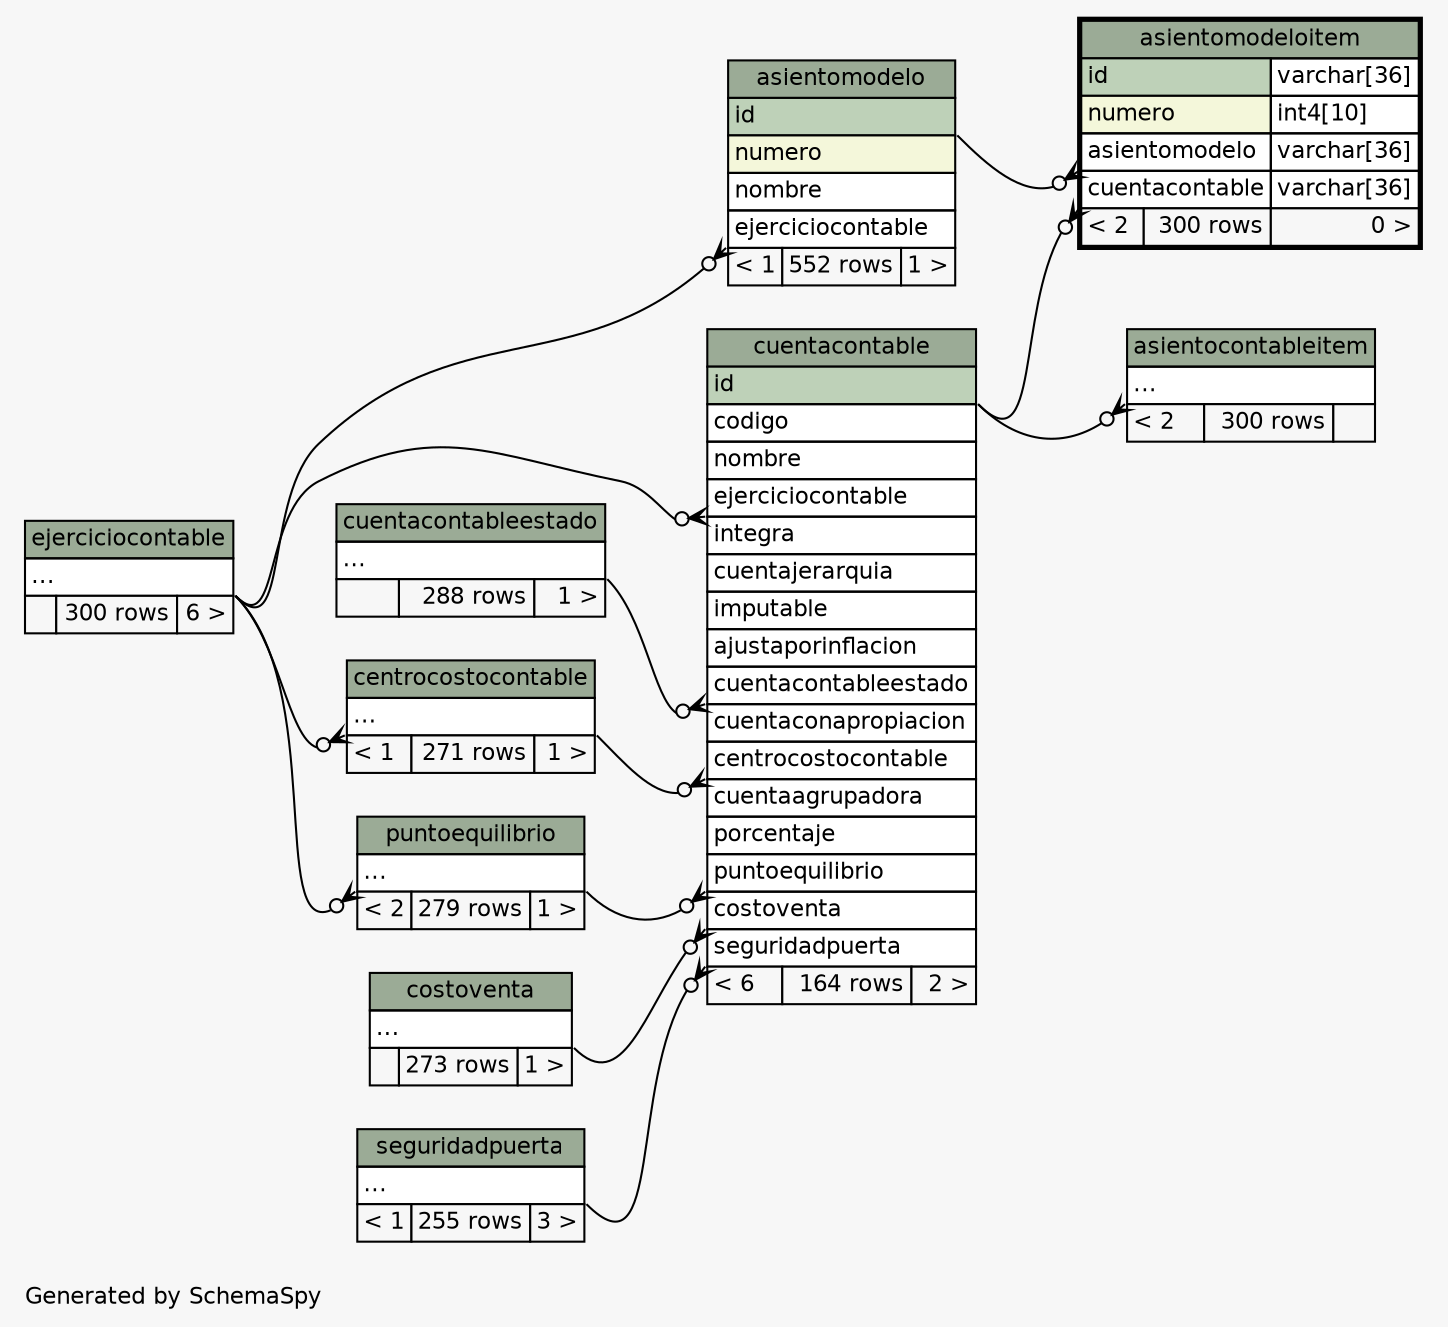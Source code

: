 // dot 2.2.1 on Windows 10 10.0
// SchemaSpy rev 590
digraph "twoDegreesRelationshipsDiagram" {
  graph [
    rankdir="RL"
    bgcolor="#f7f7f7"
    label="\nGenerated by SchemaSpy"
    labeljust="l"
    nodesep="0.18"
    ranksep="0.46"
    fontname="Helvetica"
    fontsize="11"
  ];
  node [
    fontname="Helvetica"
    fontsize="11"
    shape="plaintext"
  ];
  edge [
    arrowsize="0.8"
  ];
  "asientocontableitem":"elipses":sw -> "cuentacontable":"id":se [arrowhead=none dir=back arrowtail=crowodot];
  "asientomodelo":"ejerciciocontable":sw -> "ejerciciocontable":"elipses":se [arrowhead=none dir=back arrowtail=crowodot];
  "asientomodeloitem":"asientomodelo":sw -> "asientomodelo":"id":se [arrowhead=none dir=back arrowtail=crowodot];
  "asientomodeloitem":"cuentacontable":sw -> "cuentacontable":"id":se [arrowhead=none dir=back arrowtail=crowodot];
  "centrocostocontable":"elipses":sw -> "ejerciciocontable":"elipses":se [arrowhead=none dir=back arrowtail=crowodot];
  "cuentacontable":"centrocostocontable":sw -> "centrocostocontable":"elipses":se [arrowhead=none dir=back arrowtail=crowodot];
  "cuentacontable":"costoventa":sw -> "costoventa":"elipses":se [arrowhead=none dir=back arrowtail=crowodot];
  "cuentacontable":"cuentacontableestado":sw -> "cuentacontableestado":"elipses":se [arrowhead=none dir=back arrowtail=crowodot];
  "cuentacontable":"ejerciciocontable":sw -> "ejerciciocontable":"elipses":se [arrowhead=none dir=back arrowtail=crowodot];
  "cuentacontable":"puntoequilibrio":sw -> "puntoequilibrio":"elipses":se [arrowhead=none dir=back arrowtail=crowodot];
  "cuentacontable":"seguridadpuerta":sw -> "seguridadpuerta":"elipses":se [arrowhead=none dir=back arrowtail=crowodot];
  "puntoequilibrio":"elipses":sw -> "ejerciciocontable":"elipses":se [arrowhead=none dir=back arrowtail=crowodot];
  "asientocontableitem" [
    label=<
    <TABLE BORDER="0" CELLBORDER="1" CELLSPACING="0" BGCOLOR="#ffffff">
      <TR><TD COLSPAN="3" BGCOLOR="#9bab96" ALIGN="CENTER">asientocontableitem</TD></TR>
      <TR><TD PORT="elipses" COLSPAN="3" ALIGN="LEFT">...</TD></TR>
      <TR><TD ALIGN="LEFT" BGCOLOR="#f7f7f7">&lt; 2</TD><TD ALIGN="RIGHT" BGCOLOR="#f7f7f7">300 rows</TD><TD ALIGN="RIGHT" BGCOLOR="#f7f7f7">  </TD></TR>
    </TABLE>>
    URL="asientocontableitem.html"
    tooltip="asientocontableitem"
  ];
  "asientomodelo" [
    label=<
    <TABLE BORDER="0" CELLBORDER="1" CELLSPACING="0" BGCOLOR="#ffffff">
      <TR><TD COLSPAN="3" BGCOLOR="#9bab96" ALIGN="CENTER">asientomodelo</TD></TR>
      <TR><TD PORT="id" COLSPAN="3" BGCOLOR="#bed1b8" ALIGN="LEFT">id</TD></TR>
      <TR><TD PORT="numero" COLSPAN="3" BGCOLOR="#f4f7da" ALIGN="LEFT">numero</TD></TR>
      <TR><TD PORT="nombre" COLSPAN="3" ALIGN="LEFT">nombre</TD></TR>
      <TR><TD PORT="ejerciciocontable" COLSPAN="3" ALIGN="LEFT">ejerciciocontable</TD></TR>
      <TR><TD ALIGN="LEFT" BGCOLOR="#f7f7f7">&lt; 1</TD><TD ALIGN="RIGHT" BGCOLOR="#f7f7f7">552 rows</TD><TD ALIGN="RIGHT" BGCOLOR="#f7f7f7">1 &gt;</TD></TR>
    </TABLE>>
    URL="asientomodelo.html"
    tooltip="asientomodelo"
  ];
  "asientomodeloitem" [
    label=<
    <TABLE BORDER="2" CELLBORDER="1" CELLSPACING="0" BGCOLOR="#ffffff">
      <TR><TD COLSPAN="3" BGCOLOR="#9bab96" ALIGN="CENTER">asientomodeloitem</TD></TR>
      <TR><TD PORT="id" COLSPAN="2" BGCOLOR="#bed1b8" ALIGN="LEFT">id</TD><TD PORT="id.type" ALIGN="LEFT">varchar[36]</TD></TR>
      <TR><TD PORT="numero" COLSPAN="2" BGCOLOR="#f4f7da" ALIGN="LEFT">numero</TD><TD PORT="numero.type" ALIGN="LEFT">int4[10]</TD></TR>
      <TR><TD PORT="asientomodelo" COLSPAN="2" ALIGN="LEFT">asientomodelo</TD><TD PORT="asientomodelo.type" ALIGN="LEFT">varchar[36]</TD></TR>
      <TR><TD PORT="cuentacontable" COLSPAN="2" ALIGN="LEFT">cuentacontable</TD><TD PORT="cuentacontable.type" ALIGN="LEFT">varchar[36]</TD></TR>
      <TR><TD ALIGN="LEFT" BGCOLOR="#f7f7f7">&lt; 2</TD><TD ALIGN="RIGHT" BGCOLOR="#f7f7f7">300 rows</TD><TD ALIGN="RIGHT" BGCOLOR="#f7f7f7">0 &gt;</TD></TR>
    </TABLE>>
    URL="asientomodeloitem.html"
    tooltip="asientomodeloitem"
  ];
  "centrocostocontable" [
    label=<
    <TABLE BORDER="0" CELLBORDER="1" CELLSPACING="0" BGCOLOR="#ffffff">
      <TR><TD COLSPAN="3" BGCOLOR="#9bab96" ALIGN="CENTER">centrocostocontable</TD></TR>
      <TR><TD PORT="elipses" COLSPAN="3" ALIGN="LEFT">...</TD></TR>
      <TR><TD ALIGN="LEFT" BGCOLOR="#f7f7f7">&lt; 1</TD><TD ALIGN="RIGHT" BGCOLOR="#f7f7f7">271 rows</TD><TD ALIGN="RIGHT" BGCOLOR="#f7f7f7">1 &gt;</TD></TR>
    </TABLE>>
    URL="centrocostocontable.html"
    tooltip="centrocostocontable"
  ];
  "costoventa" [
    label=<
    <TABLE BORDER="0" CELLBORDER="1" CELLSPACING="0" BGCOLOR="#ffffff">
      <TR><TD COLSPAN="3" BGCOLOR="#9bab96" ALIGN="CENTER">costoventa</TD></TR>
      <TR><TD PORT="elipses" COLSPAN="3" ALIGN="LEFT">...</TD></TR>
      <TR><TD ALIGN="LEFT" BGCOLOR="#f7f7f7">  </TD><TD ALIGN="RIGHT" BGCOLOR="#f7f7f7">273 rows</TD><TD ALIGN="RIGHT" BGCOLOR="#f7f7f7">1 &gt;</TD></TR>
    </TABLE>>
    URL="costoventa.html"
    tooltip="costoventa"
  ];
  "cuentacontable" [
    label=<
    <TABLE BORDER="0" CELLBORDER="1" CELLSPACING="0" BGCOLOR="#ffffff">
      <TR><TD COLSPAN="3" BGCOLOR="#9bab96" ALIGN="CENTER">cuentacontable</TD></TR>
      <TR><TD PORT="id" COLSPAN="3" BGCOLOR="#bed1b8" ALIGN="LEFT">id</TD></TR>
      <TR><TD PORT="codigo" COLSPAN="3" ALIGN="LEFT">codigo</TD></TR>
      <TR><TD PORT="nombre" COLSPAN="3" ALIGN="LEFT">nombre</TD></TR>
      <TR><TD PORT="ejerciciocontable" COLSPAN="3" ALIGN="LEFT">ejerciciocontable</TD></TR>
      <TR><TD PORT="integra" COLSPAN="3" ALIGN="LEFT">integra</TD></TR>
      <TR><TD PORT="cuentajerarquia" COLSPAN="3" ALIGN="LEFT">cuentajerarquia</TD></TR>
      <TR><TD PORT="imputable" COLSPAN="3" ALIGN="LEFT">imputable</TD></TR>
      <TR><TD PORT="ajustaporinflacion" COLSPAN="3" ALIGN="LEFT">ajustaporinflacion</TD></TR>
      <TR><TD PORT="cuentacontableestado" COLSPAN="3" ALIGN="LEFT">cuentacontableestado</TD></TR>
      <TR><TD PORT="cuentaconapropiacion" COLSPAN="3" ALIGN="LEFT">cuentaconapropiacion</TD></TR>
      <TR><TD PORT="centrocostocontable" COLSPAN="3" ALIGN="LEFT">centrocostocontable</TD></TR>
      <TR><TD PORT="cuentaagrupadora" COLSPAN="3" ALIGN="LEFT">cuentaagrupadora</TD></TR>
      <TR><TD PORT="porcentaje" COLSPAN="3" ALIGN="LEFT">porcentaje</TD></TR>
      <TR><TD PORT="puntoequilibrio" COLSPAN="3" ALIGN="LEFT">puntoequilibrio</TD></TR>
      <TR><TD PORT="costoventa" COLSPAN="3" ALIGN="LEFT">costoventa</TD></TR>
      <TR><TD PORT="seguridadpuerta" COLSPAN="3" ALIGN="LEFT">seguridadpuerta</TD></TR>
      <TR><TD ALIGN="LEFT" BGCOLOR="#f7f7f7">&lt; 6</TD><TD ALIGN="RIGHT" BGCOLOR="#f7f7f7">164 rows</TD><TD ALIGN="RIGHT" BGCOLOR="#f7f7f7">2 &gt;</TD></TR>
    </TABLE>>
    URL="cuentacontable.html"
    tooltip="cuentacontable"
  ];
  "cuentacontableestado" [
    label=<
    <TABLE BORDER="0" CELLBORDER="1" CELLSPACING="0" BGCOLOR="#ffffff">
      <TR><TD COLSPAN="3" BGCOLOR="#9bab96" ALIGN="CENTER">cuentacontableestado</TD></TR>
      <TR><TD PORT="elipses" COLSPAN="3" ALIGN="LEFT">...</TD></TR>
      <TR><TD ALIGN="LEFT" BGCOLOR="#f7f7f7">  </TD><TD ALIGN="RIGHT" BGCOLOR="#f7f7f7">288 rows</TD><TD ALIGN="RIGHT" BGCOLOR="#f7f7f7">1 &gt;</TD></TR>
    </TABLE>>
    URL="cuentacontableestado.html"
    tooltip="cuentacontableestado"
  ];
  "ejerciciocontable" [
    label=<
    <TABLE BORDER="0" CELLBORDER="1" CELLSPACING="0" BGCOLOR="#ffffff">
      <TR><TD COLSPAN="3" BGCOLOR="#9bab96" ALIGN="CENTER">ejerciciocontable</TD></TR>
      <TR><TD PORT="elipses" COLSPAN="3" ALIGN="LEFT">...</TD></TR>
      <TR><TD ALIGN="LEFT" BGCOLOR="#f7f7f7">  </TD><TD ALIGN="RIGHT" BGCOLOR="#f7f7f7">300 rows</TD><TD ALIGN="RIGHT" BGCOLOR="#f7f7f7">6 &gt;</TD></TR>
    </TABLE>>
    URL="ejerciciocontable.html"
    tooltip="ejerciciocontable"
  ];
  "puntoequilibrio" [
    label=<
    <TABLE BORDER="0" CELLBORDER="1" CELLSPACING="0" BGCOLOR="#ffffff">
      <TR><TD COLSPAN="3" BGCOLOR="#9bab96" ALIGN="CENTER">puntoequilibrio</TD></TR>
      <TR><TD PORT="elipses" COLSPAN="3" ALIGN="LEFT">...</TD></TR>
      <TR><TD ALIGN="LEFT" BGCOLOR="#f7f7f7">&lt; 2</TD><TD ALIGN="RIGHT" BGCOLOR="#f7f7f7">279 rows</TD><TD ALIGN="RIGHT" BGCOLOR="#f7f7f7">1 &gt;</TD></TR>
    </TABLE>>
    URL="puntoequilibrio.html"
    tooltip="puntoequilibrio"
  ];
  "seguridadpuerta" [
    label=<
    <TABLE BORDER="0" CELLBORDER="1" CELLSPACING="0" BGCOLOR="#ffffff">
      <TR><TD COLSPAN="3" BGCOLOR="#9bab96" ALIGN="CENTER">seguridadpuerta</TD></TR>
      <TR><TD PORT="elipses" COLSPAN="3" ALIGN="LEFT">...</TD></TR>
      <TR><TD ALIGN="LEFT" BGCOLOR="#f7f7f7">&lt; 1</TD><TD ALIGN="RIGHT" BGCOLOR="#f7f7f7">255 rows</TD><TD ALIGN="RIGHT" BGCOLOR="#f7f7f7">3 &gt;</TD></TR>
    </TABLE>>
    URL="seguridadpuerta.html"
    tooltip="seguridadpuerta"
  ];
}
